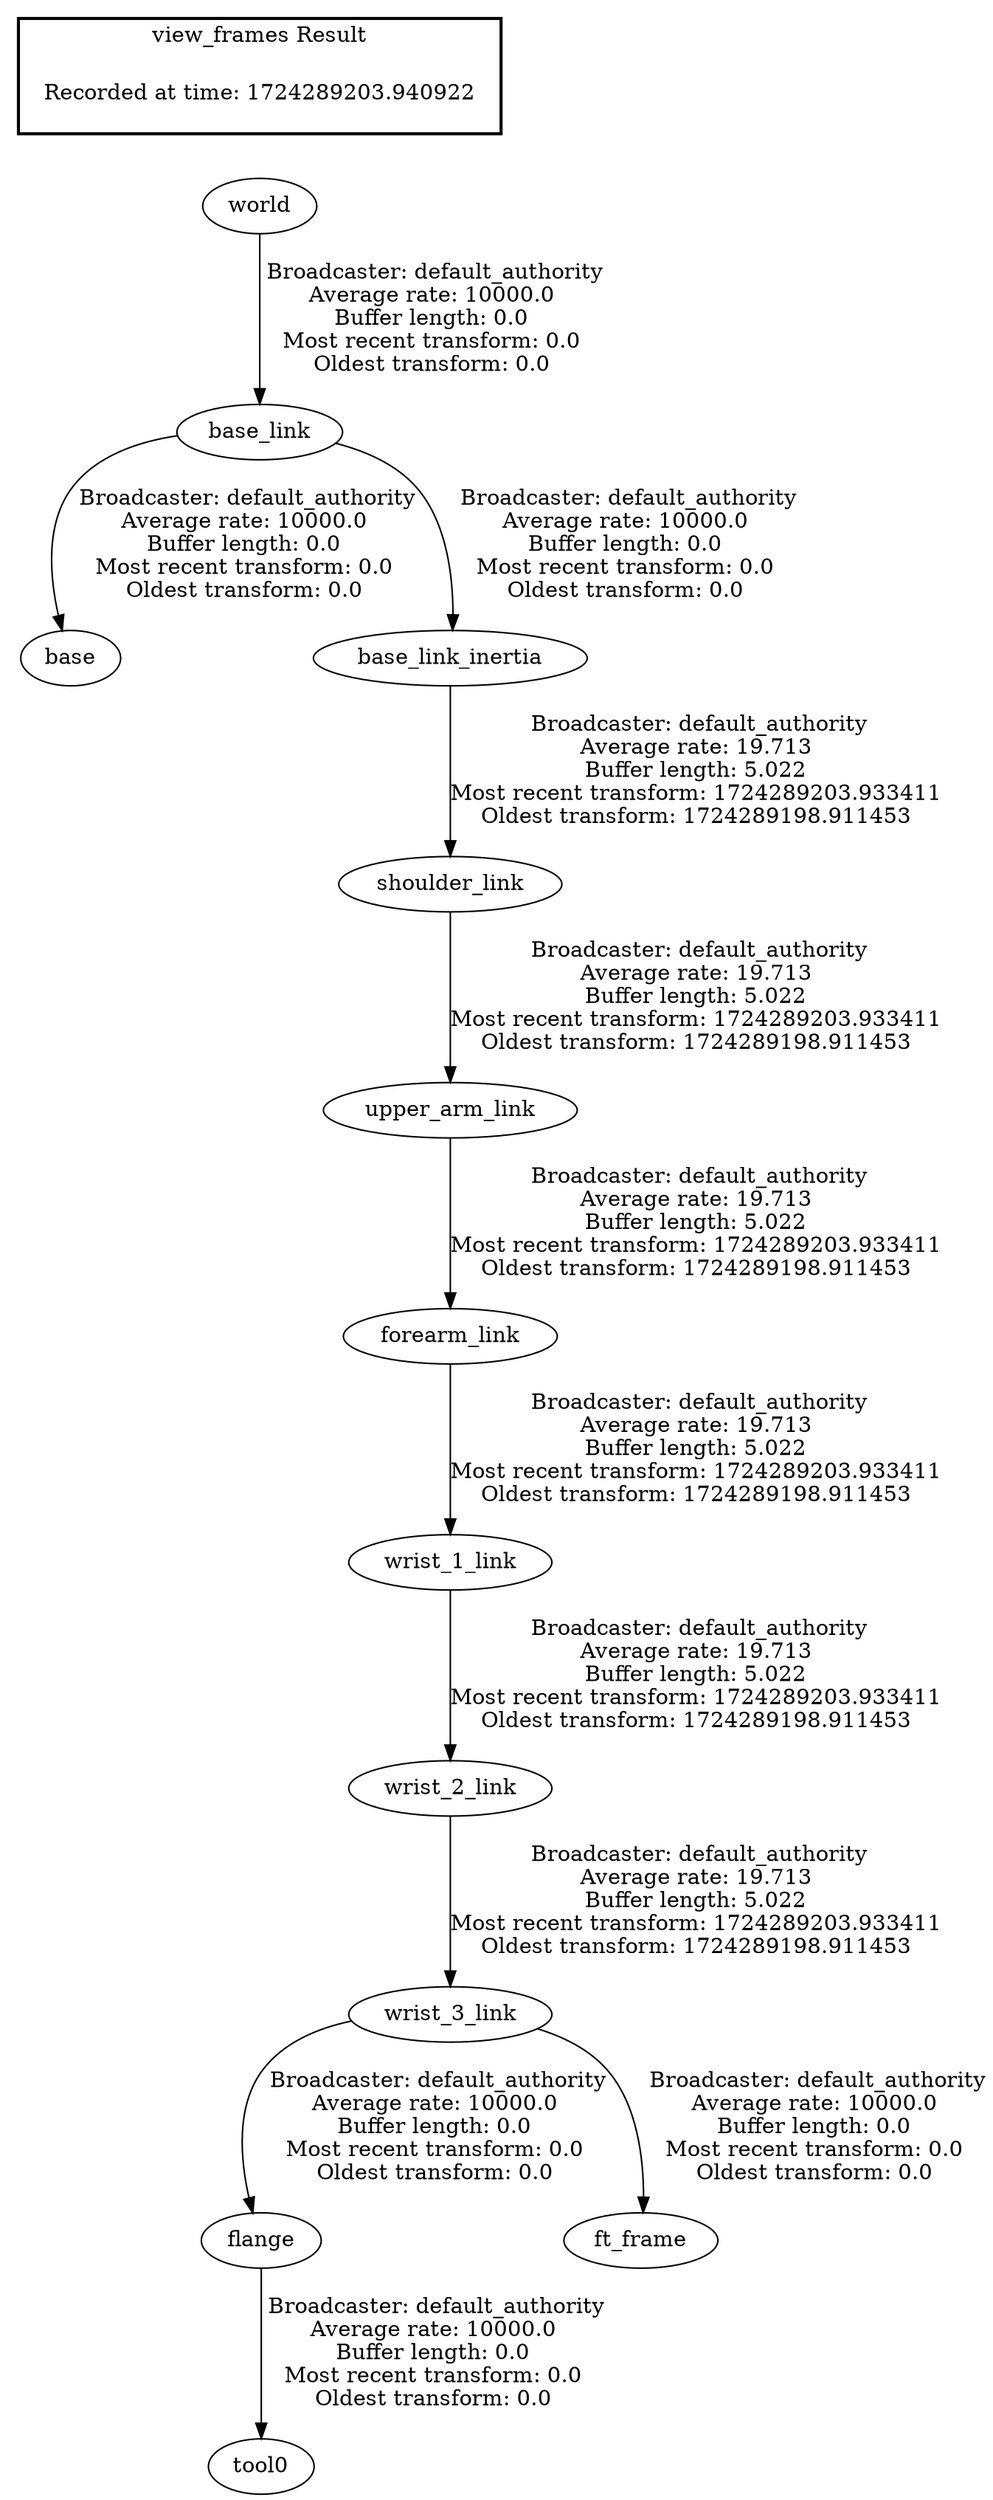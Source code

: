 digraph G {
"world" -> "base_link"[label=" Broadcaster: default_authority\nAverage rate: 10000.0\nBuffer length: 0.0\nMost recent transform: 0.0\nOldest transform: 0.0\n"];
"base_link" -> "base"[label=" Broadcaster: default_authority\nAverage rate: 10000.0\nBuffer length: 0.0\nMost recent transform: 0.0\nOldest transform: 0.0\n"];
"base_link" -> "base_link_inertia"[label=" Broadcaster: default_authority\nAverage rate: 10000.0\nBuffer length: 0.0\nMost recent transform: 0.0\nOldest transform: 0.0\n"];
"flange" -> "tool0"[label=" Broadcaster: default_authority\nAverage rate: 10000.0\nBuffer length: 0.0\nMost recent transform: 0.0\nOldest transform: 0.0\n"];
"wrist_3_link" -> "flange"[label=" Broadcaster: default_authority\nAverage rate: 10000.0\nBuffer length: 0.0\nMost recent transform: 0.0\nOldest transform: 0.0\n"];
"wrist_2_link" -> "wrist_3_link"[label=" Broadcaster: default_authority\nAverage rate: 19.713\nBuffer length: 5.022\nMost recent transform: 1724289203.933411\nOldest transform: 1724289198.911453\n"];
"wrist_3_link" -> "ft_frame"[label=" Broadcaster: default_authority\nAverage rate: 10000.0\nBuffer length: 0.0\nMost recent transform: 0.0\nOldest transform: 0.0\n"];
"upper_arm_link" -> "forearm_link"[label=" Broadcaster: default_authority\nAverage rate: 19.713\nBuffer length: 5.022\nMost recent transform: 1724289203.933411\nOldest transform: 1724289198.911453\n"];
"shoulder_link" -> "upper_arm_link"[label=" Broadcaster: default_authority\nAverage rate: 19.713\nBuffer length: 5.022\nMost recent transform: 1724289203.933411\nOldest transform: 1724289198.911453\n"];
"base_link_inertia" -> "shoulder_link"[label=" Broadcaster: default_authority\nAverage rate: 19.713\nBuffer length: 5.022\nMost recent transform: 1724289203.933411\nOldest transform: 1724289198.911453\n"];
"forearm_link" -> "wrist_1_link"[label=" Broadcaster: default_authority\nAverage rate: 19.713\nBuffer length: 5.022\nMost recent transform: 1724289203.933411\nOldest transform: 1724289198.911453\n"];
"wrist_1_link" -> "wrist_2_link"[label=" Broadcaster: default_authority\nAverage rate: 19.713\nBuffer length: 5.022\nMost recent transform: 1724289203.933411\nOldest transform: 1724289198.911453\n"];
edge [style=invis];
 subgraph cluster_legend { style=bold; color=black; label ="view_frames Result";
"Recorded at time: 1724289203.940922"[ shape=plaintext ] ;
}->"world";
}